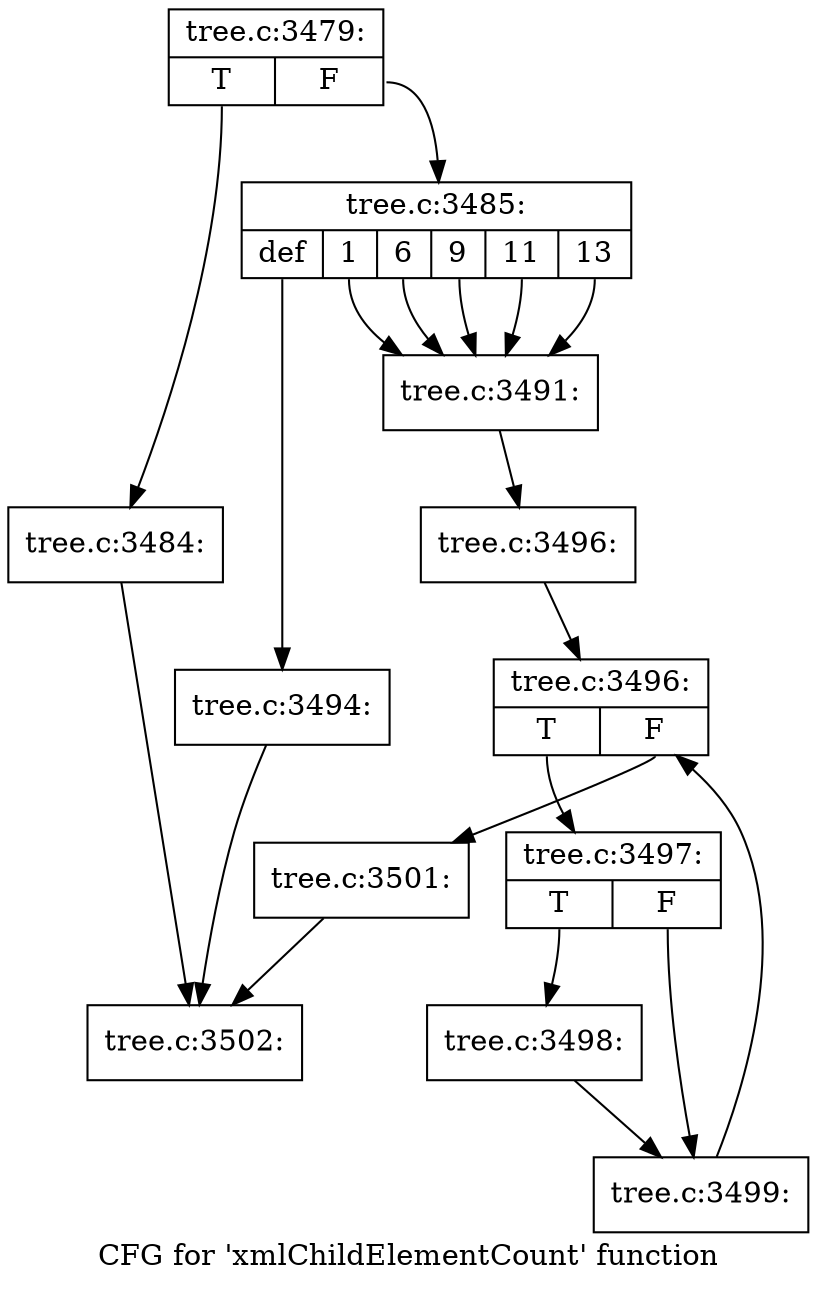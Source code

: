 digraph "CFG for 'xmlChildElementCount' function" {
	label="CFG for 'xmlChildElementCount' function";

	Node0x55ad0bb83180 [shape=record,label="{tree.c:3479:|{<s0>T|<s1>F}}"];
	Node0x55ad0bb83180:s0 -> Node0x55ad0bb85360;
	Node0x55ad0bb83180:s1 -> Node0x55ad0bb853b0;
	Node0x55ad0bb85360 [shape=record,label="{tree.c:3484:}"];
	Node0x55ad0bb85360 -> Node0x55ad0bb84350;
	Node0x55ad0bb853b0 [shape=record,label="{tree.c:3485:|{<s0>def|<s1>1|<s2>6|<s3>9|<s4>11|<s5>13}}"];
	Node0x55ad0bb853b0:s0 -> Node0x55ad0bb85980;
	Node0x55ad0bb853b0:s1 -> Node0x55ad0bb85a60;
	Node0x55ad0bb853b0:s2 -> Node0x55ad0bb85a60;
	Node0x55ad0bb853b0:s3 -> Node0x55ad0bb85a60;
	Node0x55ad0bb853b0:s4 -> Node0x55ad0bb85a60;
	Node0x55ad0bb853b0:s5 -> Node0x55ad0bb85a60;
	Node0x55ad0bb85a60 [shape=record,label="{tree.c:3491:}"];
	Node0x55ad0bb85a60 -> Node0x55ad0bb85810;
	Node0x55ad0bb85980 [shape=record,label="{tree.c:3494:}"];
	Node0x55ad0bb85980 -> Node0x55ad0bb84350;
	Node0x55ad0bb85810 [shape=record,label="{tree.c:3496:}"];
	Node0x55ad0bb85810 -> Node0x55ad0bb85f40;
	Node0x55ad0bb85f40 [shape=record,label="{tree.c:3496:|{<s0>T|<s1>F}}"];
	Node0x55ad0bb85f40:s0 -> Node0x55ad0bb86340;
	Node0x55ad0bb85f40:s1 -> Node0x55ad0bb86160;
	Node0x55ad0bb86340 [shape=record,label="{tree.c:3497:|{<s0>T|<s1>F}}"];
	Node0x55ad0bb86340:s0 -> Node0x55ad0bb864f0;
	Node0x55ad0bb86340:s1 -> Node0x55ad0bb86540;
	Node0x55ad0bb864f0 [shape=record,label="{tree.c:3498:}"];
	Node0x55ad0bb864f0 -> Node0x55ad0bb86540;
	Node0x55ad0bb86540 [shape=record,label="{tree.c:3499:}"];
	Node0x55ad0bb86540 -> Node0x55ad0bb85f40;
	Node0x55ad0bb86160 [shape=record,label="{tree.c:3501:}"];
	Node0x55ad0bb86160 -> Node0x55ad0bb84350;
	Node0x55ad0bb84350 [shape=record,label="{tree.c:3502:}"];
}
